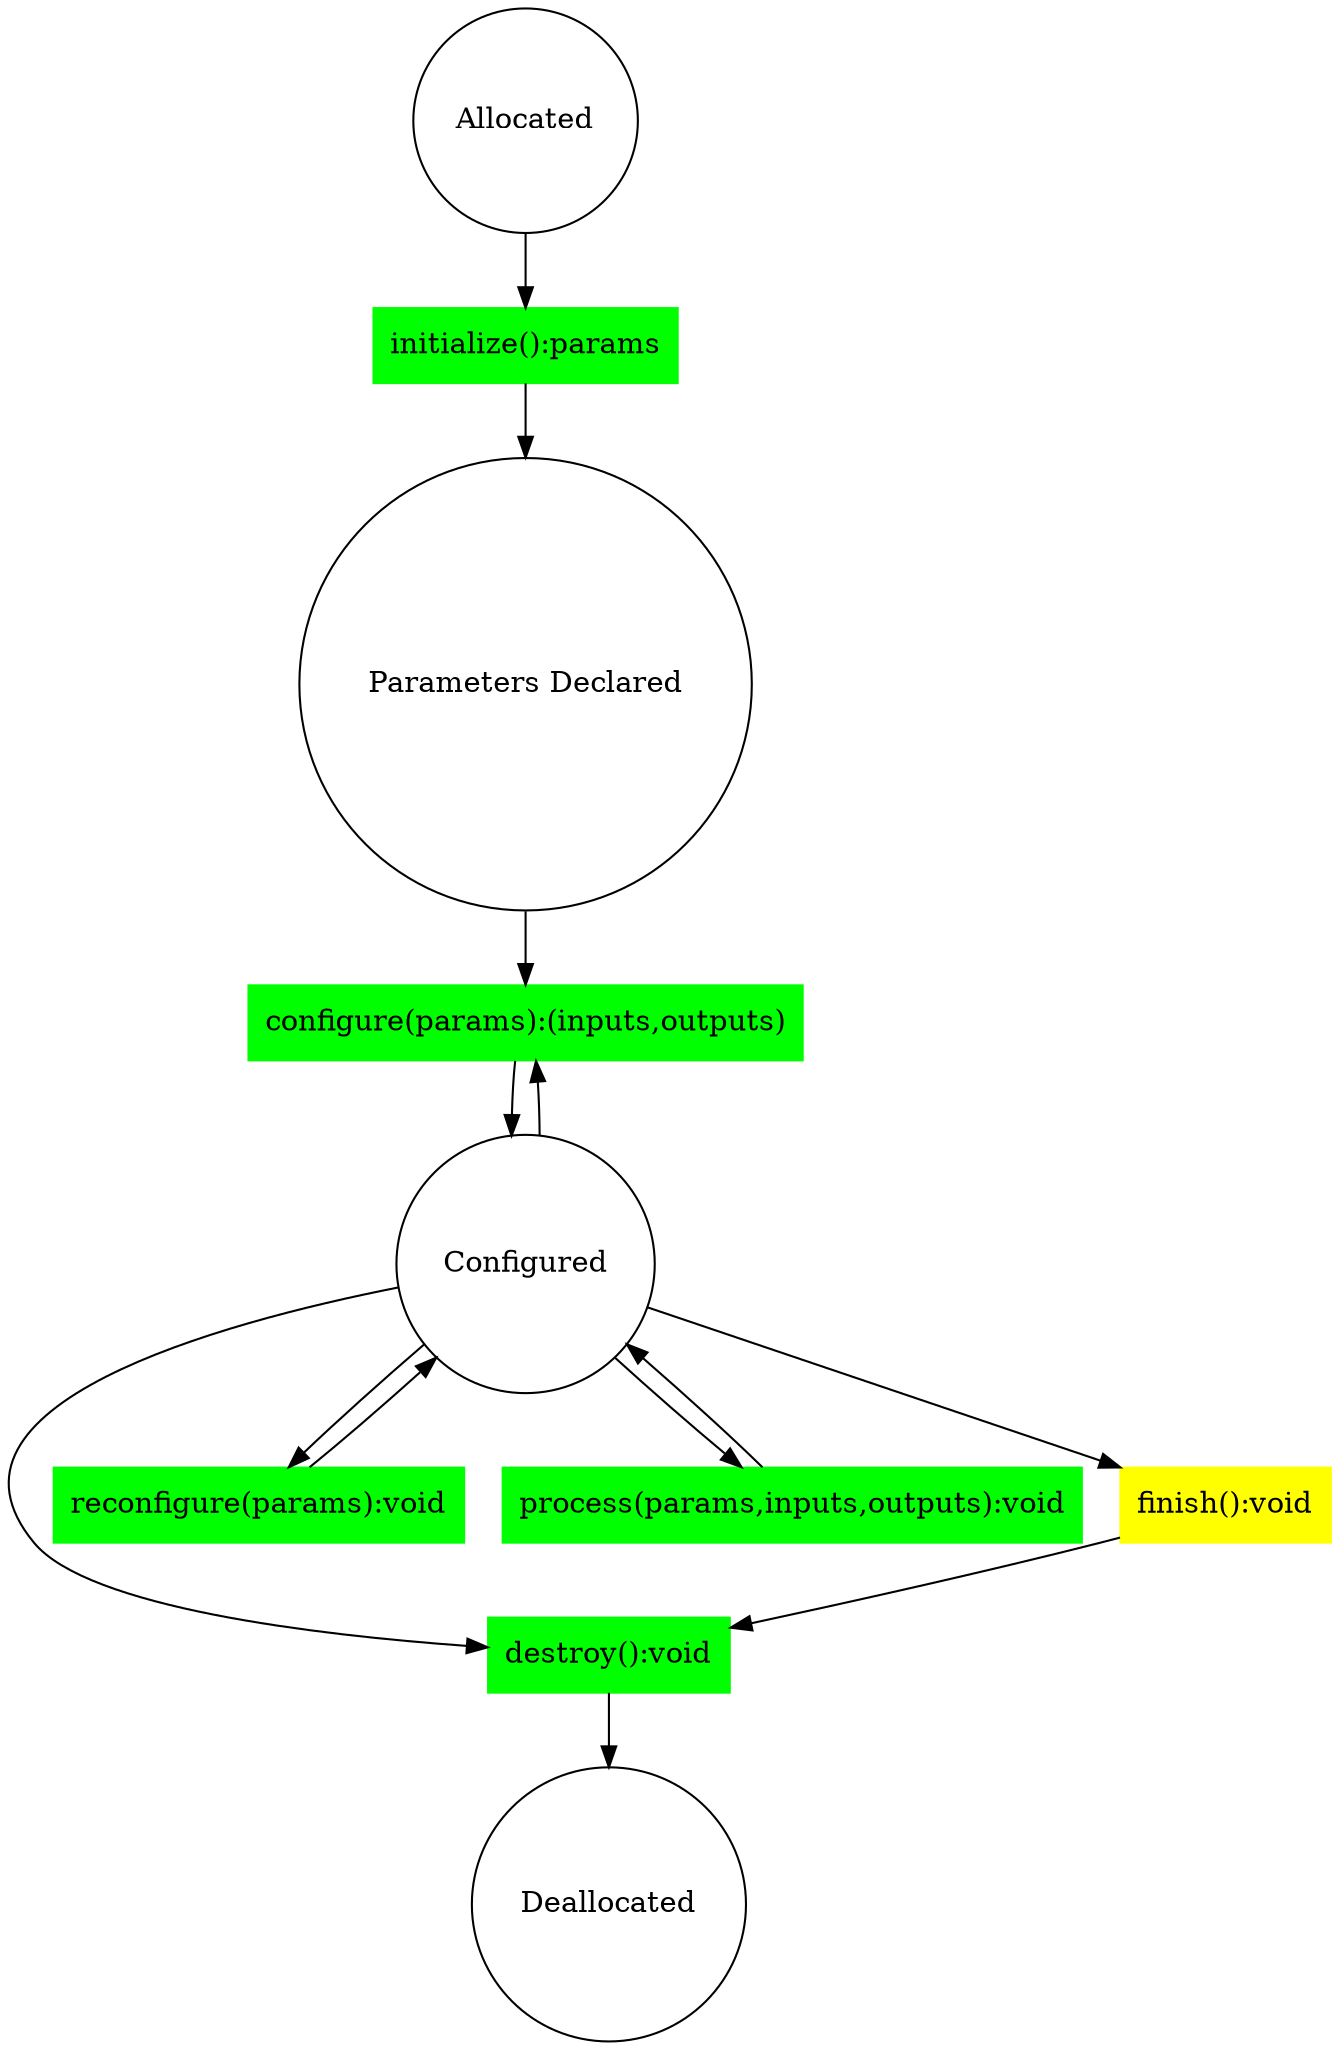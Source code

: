 digraph state_machine {
0[label="Allocated",shape=circle];
1[label="Parameters Declared",shape=circle];
3[label="Configured",shape=circle];
4[label="Deallocated",shape=circle];
t34[label="destroy():void",shape=rectangle,color=green,style=filled];
t01[label="initialize():params",shape=rectangle,color=green,style=filled];
t12[label="configure(params):(inputs,outputs)",shape=rectangle,color=green,style=filled];
t33_0 [label="reconfigure(params):void",shape=rectangle,color=green,style=filled];
t33_1 [label="process(params,inputs,outputs):void",shape=rectangle,color=green,style=filled];
tstop_1 [label="finish():void",shape=rectangle,color=yellow,style=filled];
3->t34->4;
3->tstop_1->t34;
0->t01->1;
1->t12->3;
3->t33_0->3;
3->t33_1->3;
3->t12;
}

